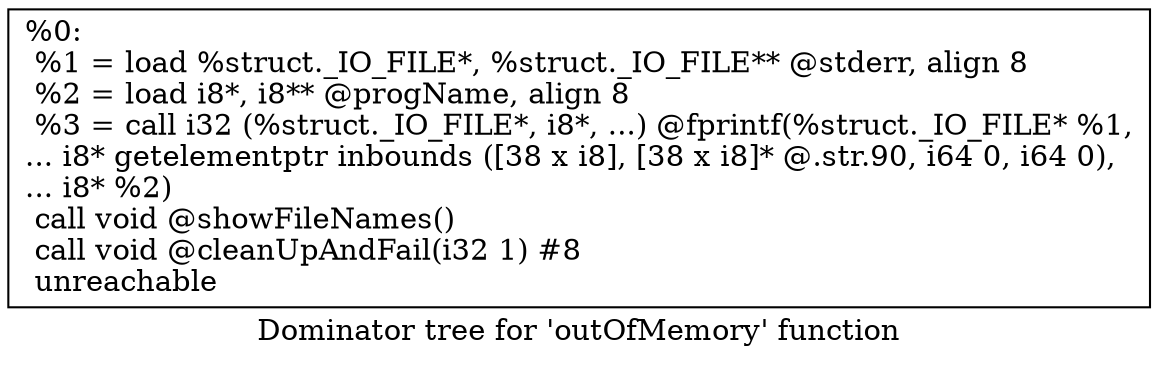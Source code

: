 digraph "Dominator tree for 'outOfMemory' function" {
	label="Dominator tree for 'outOfMemory' function";

	Node0xda47e0 [shape=record,label="{%0:\l  %1 = load %struct._IO_FILE*, %struct._IO_FILE** @stderr, align 8\l  %2 = load i8*, i8** @progName, align 8\l  %3 = call i32 (%struct._IO_FILE*, i8*, ...) @fprintf(%struct._IO_FILE* %1,\l... i8* getelementptr inbounds ([38 x i8], [38 x i8]* @.str.90, i64 0, i64 0),\l... i8* %2)\l  call void @showFileNames()\l  call void @cleanUpAndFail(i32 1) #8\l  unreachable\l}"];
}
